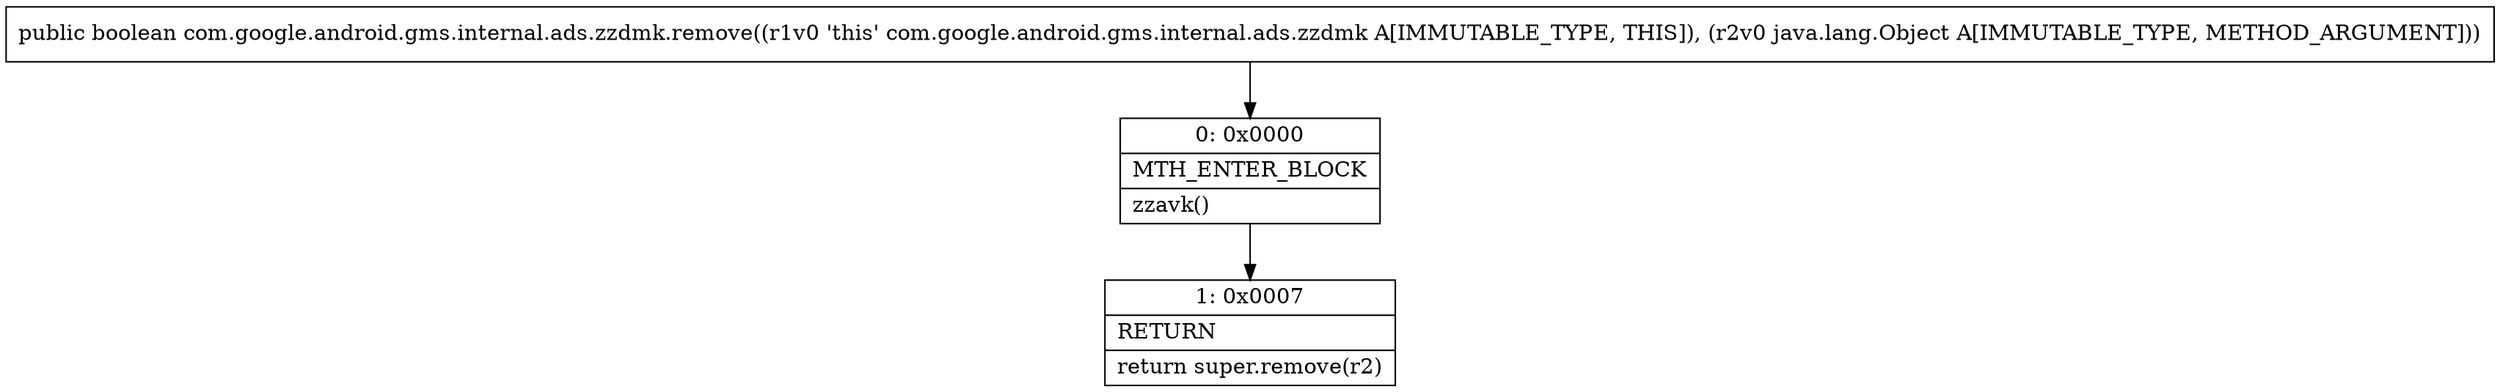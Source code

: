 digraph "CFG forcom.google.android.gms.internal.ads.zzdmk.remove(Ljava\/lang\/Object;)Z" {
Node_0 [shape=record,label="{0\:\ 0x0000|MTH_ENTER_BLOCK\l|zzavk()\l}"];
Node_1 [shape=record,label="{1\:\ 0x0007|RETURN\l|return super.remove(r2)\l}"];
MethodNode[shape=record,label="{public boolean com.google.android.gms.internal.ads.zzdmk.remove((r1v0 'this' com.google.android.gms.internal.ads.zzdmk A[IMMUTABLE_TYPE, THIS]), (r2v0 java.lang.Object A[IMMUTABLE_TYPE, METHOD_ARGUMENT])) }"];
MethodNode -> Node_0;
Node_0 -> Node_1;
}

